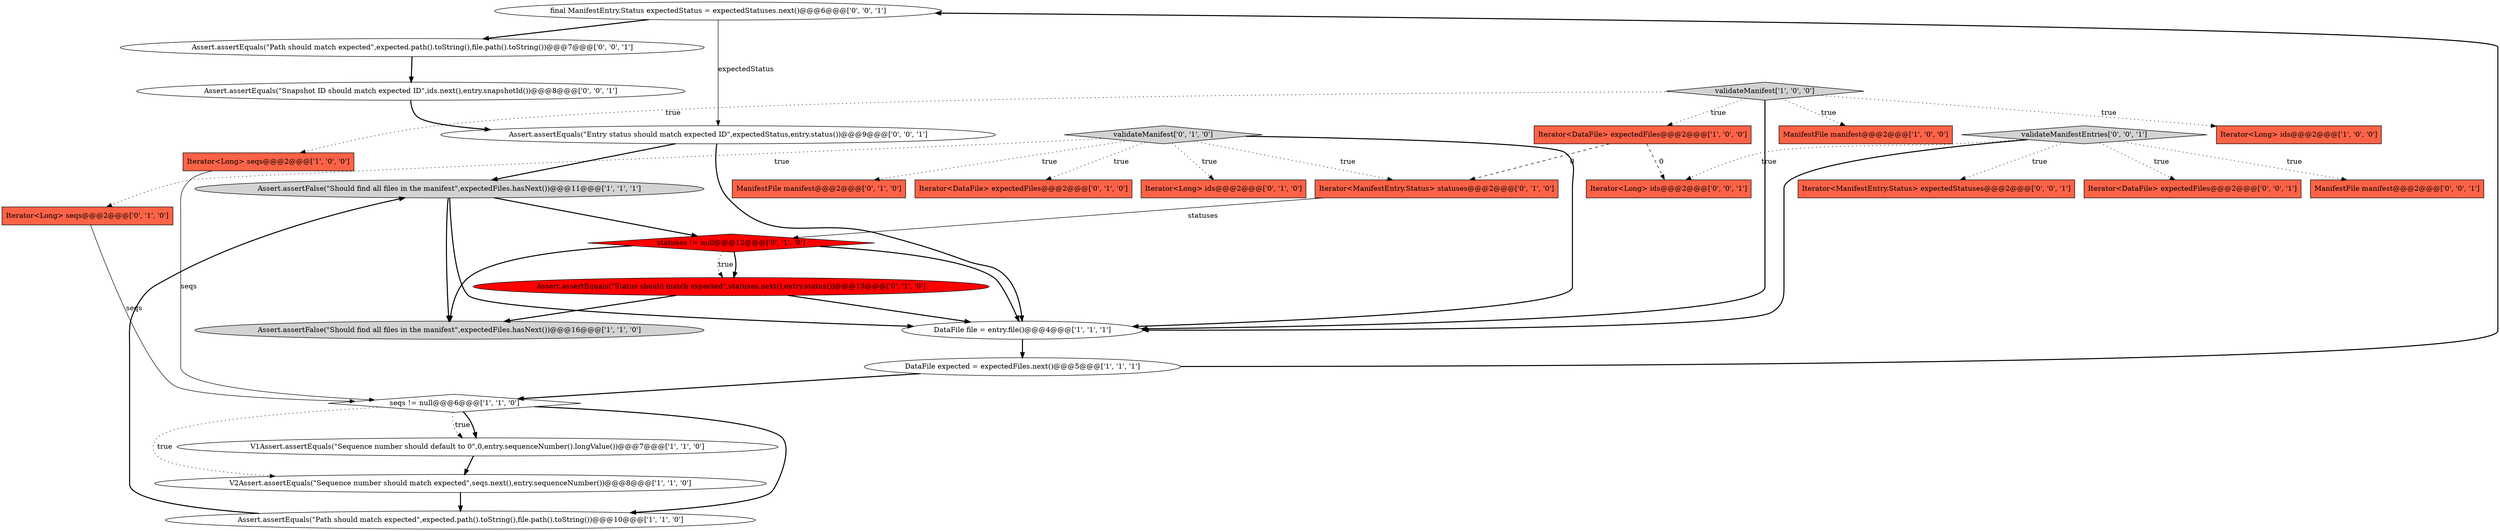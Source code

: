 digraph {
28 [style = filled, label = "final ManifestEntry.Status expectedStatus = expectedStatuses.next()@@@6@@@['0', '0', '1']", fillcolor = white, shape = ellipse image = "AAA0AAABBB3BBB"];
17 [style = filled, label = "Iterator<Long> ids@@@2@@@['0', '1', '0']", fillcolor = tomato, shape = box image = "AAA0AAABBB2BBB"];
26 [style = filled, label = "Assert.assertEquals(\"Path should match expected\",expected.path().toString(),file.path().toString())@@@7@@@['0', '0', '1']", fillcolor = white, shape = ellipse image = "AAA0AAABBB3BBB"];
8 [style = filled, label = "Assert.assertFalse(\"Should find all files in the manifest\",expectedFiles.hasNext())@@@11@@@['1', '1', '1']", fillcolor = lightgray, shape = ellipse image = "AAA0AAABBB1BBB"];
18 [style = filled, label = "statuses != null@@@12@@@['0', '1', '0']", fillcolor = red, shape = diamond image = "AAA1AAABBB2BBB"];
11 [style = filled, label = "V2Assert.assertEquals(\"Sequence number should match expected\",seqs.next(),entry.sequenceNumber())@@@8@@@['1', '1', '0']", fillcolor = white, shape = ellipse image = "AAA0AAABBB1BBB"];
22 [style = filled, label = "validateManifestEntries['0', '0', '1']", fillcolor = lightgray, shape = diamond image = "AAA0AAABBB3BBB"];
6 [style = filled, label = "Iterator<Long> seqs@@@2@@@['1', '0', '0']", fillcolor = tomato, shape = box image = "AAA0AAABBB1BBB"];
15 [style = filled, label = "ManifestFile manifest@@@2@@@['0', '1', '0']", fillcolor = tomato, shape = box image = "AAA0AAABBB2BBB"];
20 [style = filled, label = "Iterator<ManifestEntry.Status> statuses@@@2@@@['0', '1', '0']", fillcolor = tomato, shape = box image = "AAA1AAABBB2BBB"];
29 [style = filled, label = "Iterator<Long> ids@@@2@@@['0', '0', '1']", fillcolor = tomato, shape = box image = "AAA0AAABBB3BBB"];
9 [style = filled, label = "DataFile expected = expectedFiles.next()@@@5@@@['1', '1', '1']", fillcolor = white, shape = ellipse image = "AAA0AAABBB1BBB"];
27 [style = filled, label = "Assert.assertEquals(\"Snapshot ID should match expected ID\",ids.next(),entry.snapshotId())@@@8@@@['0', '0', '1']", fillcolor = white, shape = ellipse image = "AAA0AAABBB3BBB"];
10 [style = filled, label = "seqs != null@@@6@@@['1', '1', '0']", fillcolor = white, shape = diamond image = "AAA0AAABBB1BBB"];
2 [style = filled, label = "V1Assert.assertEquals(\"Sequence number should default to 0\",0,entry.sequenceNumber().longValue())@@@7@@@['1', '1', '0']", fillcolor = white, shape = ellipse image = "AAA0AAABBB1BBB"];
25 [style = filled, label = "Iterator<DataFile> expectedFiles@@@2@@@['0', '0', '1']", fillcolor = tomato, shape = box image = "AAA0AAABBB3BBB"];
4 [style = filled, label = "Iterator<Long> ids@@@2@@@['1', '0', '0']", fillcolor = tomato, shape = box image = "AAA0AAABBB1BBB"];
24 [style = filled, label = "Assert.assertEquals(\"Entry status should match expected ID\",expectedStatus,entry.status())@@@9@@@['0', '0', '1']", fillcolor = white, shape = ellipse image = "AAA0AAABBB3BBB"];
12 [style = filled, label = "Iterator<DataFile> expectedFiles@@@2@@@['1', '0', '0']", fillcolor = tomato, shape = box image = "AAA1AAABBB1BBB"];
1 [style = filled, label = "DataFile file = entry.file()@@@4@@@['1', '1', '1']", fillcolor = white, shape = ellipse image = "AAA0AAABBB1BBB"];
3 [style = filled, label = "ManifestFile manifest@@@2@@@['1', '0', '0']", fillcolor = tomato, shape = box image = "AAA0AAABBB1BBB"];
7 [style = filled, label = "Assert.assertFalse(\"Should find all files in the manifest\",expectedFiles.hasNext())@@@16@@@['1', '1', '0']", fillcolor = lightgray, shape = ellipse image = "AAA0AAABBB1BBB"];
21 [style = filled, label = "ManifestFile manifest@@@2@@@['0', '0', '1']", fillcolor = tomato, shape = box image = "AAA0AAABBB3BBB"];
16 [style = filled, label = "Iterator<DataFile> expectedFiles@@@2@@@['0', '1', '0']", fillcolor = tomato, shape = box image = "AAA0AAABBB2BBB"];
19 [style = filled, label = "Iterator<Long> seqs@@@2@@@['0', '1', '0']", fillcolor = tomato, shape = box image = "AAA0AAABBB2BBB"];
0 [style = filled, label = "Assert.assertEquals(\"Path should match expected\",expected.path().toString(),file.path().toString())@@@10@@@['1', '1', '0']", fillcolor = white, shape = ellipse image = "AAA0AAABBB1BBB"];
13 [style = filled, label = "Assert.assertEquals(\"Status should match expected\",statuses.next(),entry.status())@@@13@@@['0', '1', '0']", fillcolor = red, shape = ellipse image = "AAA1AAABBB2BBB"];
14 [style = filled, label = "validateManifest['0', '1', '0']", fillcolor = lightgray, shape = diamond image = "AAA0AAABBB2BBB"];
23 [style = filled, label = "Iterator<ManifestEntry.Status> expectedStatuses@@@2@@@['0', '0', '1']", fillcolor = tomato, shape = box image = "AAA0AAABBB3BBB"];
5 [style = filled, label = "validateManifest['1', '0', '0']", fillcolor = lightgray, shape = diamond image = "AAA0AAABBB1BBB"];
22->21 [style = dotted, label="true"];
20->18 [style = solid, label="statuses"];
22->29 [style = dotted, label="true"];
14->19 [style = dotted, label="true"];
12->20 [style = dashed, label="0"];
22->23 [style = dotted, label="true"];
8->18 [style = bold, label=""];
22->25 [style = dotted, label="true"];
19->10 [style = solid, label="seqs"];
5->6 [style = dotted, label="true"];
28->26 [style = bold, label=""];
28->24 [style = solid, label="expectedStatus"];
9->10 [style = bold, label=""];
5->3 [style = dotted, label="true"];
5->12 [style = dotted, label="true"];
13->1 [style = bold, label=""];
1->9 [style = bold, label=""];
8->7 [style = bold, label=""];
14->1 [style = bold, label=""];
5->4 [style = dotted, label="true"];
9->28 [style = bold, label=""];
14->16 [style = dotted, label="true"];
8->1 [style = bold, label=""];
14->17 [style = dotted, label="true"];
5->1 [style = bold, label=""];
26->27 [style = bold, label=""];
14->15 [style = dotted, label="true"];
14->20 [style = dotted, label="true"];
11->0 [style = bold, label=""];
6->10 [style = solid, label="seqs"];
18->1 [style = bold, label=""];
10->2 [style = dotted, label="true"];
10->11 [style = dotted, label="true"];
13->7 [style = bold, label=""];
10->0 [style = bold, label=""];
0->8 [style = bold, label=""];
12->29 [style = dashed, label="0"];
18->13 [style = bold, label=""];
10->2 [style = bold, label=""];
27->24 [style = bold, label=""];
22->1 [style = bold, label=""];
24->1 [style = bold, label=""];
24->8 [style = bold, label=""];
18->7 [style = bold, label=""];
2->11 [style = bold, label=""];
18->13 [style = dotted, label="true"];
}
